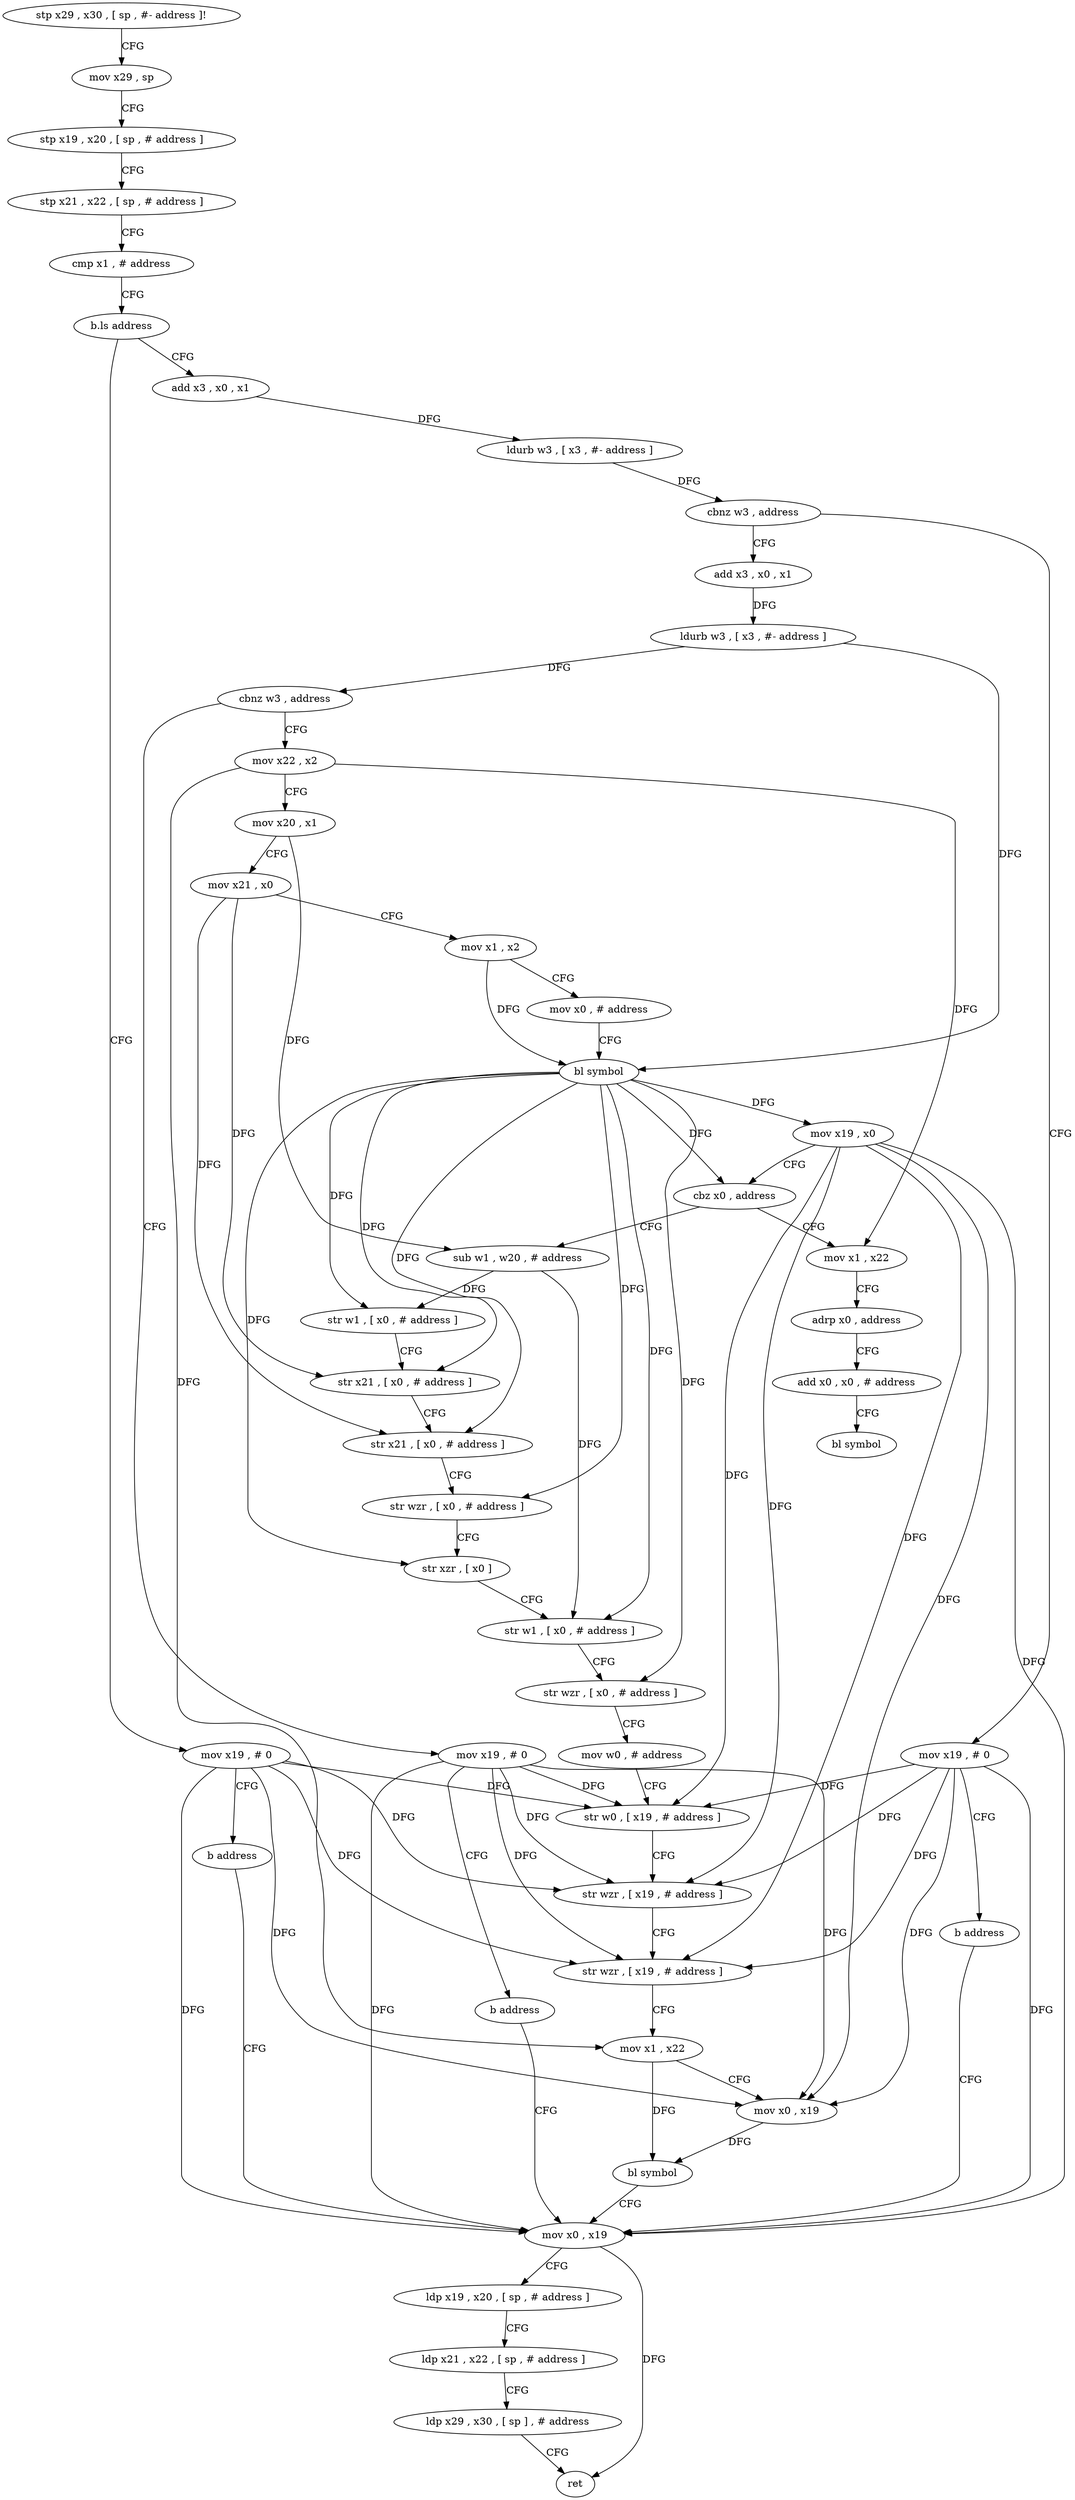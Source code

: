 digraph "func" {
"125120" [label = "stp x29 , x30 , [ sp , #- address ]!" ]
"125124" [label = "mov x29 , sp" ]
"125128" [label = "stp x19 , x20 , [ sp , # address ]" ]
"125132" [label = "stp x21 , x22 , [ sp , # address ]" ]
"125136" [label = "cmp x1 , # address" ]
"125140" [label = "b.ls address" ]
"125296" [label = "mov x19 , # 0" ]
"125144" [label = "add x3 , x0 , x1" ]
"125300" [label = "b address" ]
"125260" [label = "mov x0 , x19" ]
"125148" [label = "ldurb w3 , [ x3 , #- address ]" ]
"125152" [label = "cbnz w3 , address" ]
"125304" [label = "mov x19 , # 0" ]
"125156" [label = "add x3 , x0 , x1" ]
"125264" [label = "ldp x19 , x20 , [ sp , # address ]" ]
"125268" [label = "ldp x21 , x22 , [ sp , # address ]" ]
"125272" [label = "ldp x29 , x30 , [ sp ] , # address" ]
"125276" [label = "ret" ]
"125308" [label = "b address" ]
"125160" [label = "ldurb w3 , [ x3 , #- address ]" ]
"125164" [label = "cbnz w3 , address" ]
"125312" [label = "mov x19 , # 0" ]
"125168" [label = "mov x22 , x2" ]
"125316" [label = "b address" ]
"125172" [label = "mov x20 , x1" ]
"125176" [label = "mov x21 , x0" ]
"125180" [label = "mov x1 , x2" ]
"125184" [label = "mov x0 , # address" ]
"125188" [label = "bl symbol" ]
"125192" [label = "mov x19 , x0" ]
"125196" [label = "cbz x0 , address" ]
"125280" [label = "mov x1 , x22" ]
"125200" [label = "sub w1 , w20 , # address" ]
"125284" [label = "adrp x0 , address" ]
"125288" [label = "add x0 , x0 , # address" ]
"125292" [label = "bl symbol" ]
"125204" [label = "str w1 , [ x0 , # address ]" ]
"125208" [label = "str x21 , [ x0 , # address ]" ]
"125212" [label = "str x21 , [ x0 , # address ]" ]
"125216" [label = "str wzr , [ x0 , # address ]" ]
"125220" [label = "str xzr , [ x0 ]" ]
"125224" [label = "str w1 , [ x0 , # address ]" ]
"125228" [label = "str wzr , [ x0 , # address ]" ]
"125232" [label = "mov w0 , # address" ]
"125236" [label = "str w0 , [ x19 , # address ]" ]
"125240" [label = "str wzr , [ x19 , # address ]" ]
"125244" [label = "str wzr , [ x19 , # address ]" ]
"125248" [label = "mov x1 , x22" ]
"125252" [label = "mov x0 , x19" ]
"125256" [label = "bl symbol" ]
"125120" -> "125124" [ label = "CFG" ]
"125124" -> "125128" [ label = "CFG" ]
"125128" -> "125132" [ label = "CFG" ]
"125132" -> "125136" [ label = "CFG" ]
"125136" -> "125140" [ label = "CFG" ]
"125140" -> "125296" [ label = "CFG" ]
"125140" -> "125144" [ label = "CFG" ]
"125296" -> "125300" [ label = "CFG" ]
"125296" -> "125260" [ label = "DFG" ]
"125296" -> "125236" [ label = "DFG" ]
"125296" -> "125240" [ label = "DFG" ]
"125296" -> "125244" [ label = "DFG" ]
"125296" -> "125252" [ label = "DFG" ]
"125144" -> "125148" [ label = "DFG" ]
"125300" -> "125260" [ label = "CFG" ]
"125260" -> "125264" [ label = "CFG" ]
"125260" -> "125276" [ label = "DFG" ]
"125148" -> "125152" [ label = "DFG" ]
"125152" -> "125304" [ label = "CFG" ]
"125152" -> "125156" [ label = "CFG" ]
"125304" -> "125308" [ label = "CFG" ]
"125304" -> "125260" [ label = "DFG" ]
"125304" -> "125236" [ label = "DFG" ]
"125304" -> "125240" [ label = "DFG" ]
"125304" -> "125244" [ label = "DFG" ]
"125304" -> "125252" [ label = "DFG" ]
"125156" -> "125160" [ label = "DFG" ]
"125264" -> "125268" [ label = "CFG" ]
"125268" -> "125272" [ label = "CFG" ]
"125272" -> "125276" [ label = "CFG" ]
"125308" -> "125260" [ label = "CFG" ]
"125160" -> "125164" [ label = "DFG" ]
"125160" -> "125188" [ label = "DFG" ]
"125164" -> "125312" [ label = "CFG" ]
"125164" -> "125168" [ label = "CFG" ]
"125312" -> "125316" [ label = "CFG" ]
"125312" -> "125260" [ label = "DFG" ]
"125312" -> "125236" [ label = "DFG" ]
"125312" -> "125240" [ label = "DFG" ]
"125312" -> "125244" [ label = "DFG" ]
"125312" -> "125252" [ label = "DFG" ]
"125168" -> "125172" [ label = "CFG" ]
"125168" -> "125280" [ label = "DFG" ]
"125168" -> "125248" [ label = "DFG" ]
"125316" -> "125260" [ label = "CFG" ]
"125172" -> "125176" [ label = "CFG" ]
"125172" -> "125200" [ label = "DFG" ]
"125176" -> "125180" [ label = "CFG" ]
"125176" -> "125208" [ label = "DFG" ]
"125176" -> "125212" [ label = "DFG" ]
"125180" -> "125184" [ label = "CFG" ]
"125180" -> "125188" [ label = "DFG" ]
"125184" -> "125188" [ label = "CFG" ]
"125188" -> "125192" [ label = "DFG" ]
"125188" -> "125196" [ label = "DFG" ]
"125188" -> "125204" [ label = "DFG" ]
"125188" -> "125208" [ label = "DFG" ]
"125188" -> "125212" [ label = "DFG" ]
"125188" -> "125216" [ label = "DFG" ]
"125188" -> "125220" [ label = "DFG" ]
"125188" -> "125224" [ label = "DFG" ]
"125188" -> "125228" [ label = "DFG" ]
"125192" -> "125196" [ label = "CFG" ]
"125192" -> "125260" [ label = "DFG" ]
"125192" -> "125236" [ label = "DFG" ]
"125192" -> "125240" [ label = "DFG" ]
"125192" -> "125244" [ label = "DFG" ]
"125192" -> "125252" [ label = "DFG" ]
"125196" -> "125280" [ label = "CFG" ]
"125196" -> "125200" [ label = "CFG" ]
"125280" -> "125284" [ label = "CFG" ]
"125200" -> "125204" [ label = "DFG" ]
"125200" -> "125224" [ label = "DFG" ]
"125284" -> "125288" [ label = "CFG" ]
"125288" -> "125292" [ label = "CFG" ]
"125204" -> "125208" [ label = "CFG" ]
"125208" -> "125212" [ label = "CFG" ]
"125212" -> "125216" [ label = "CFG" ]
"125216" -> "125220" [ label = "CFG" ]
"125220" -> "125224" [ label = "CFG" ]
"125224" -> "125228" [ label = "CFG" ]
"125228" -> "125232" [ label = "CFG" ]
"125232" -> "125236" [ label = "CFG" ]
"125236" -> "125240" [ label = "CFG" ]
"125240" -> "125244" [ label = "CFG" ]
"125244" -> "125248" [ label = "CFG" ]
"125248" -> "125252" [ label = "CFG" ]
"125248" -> "125256" [ label = "DFG" ]
"125252" -> "125256" [ label = "DFG" ]
"125256" -> "125260" [ label = "CFG" ]
}
